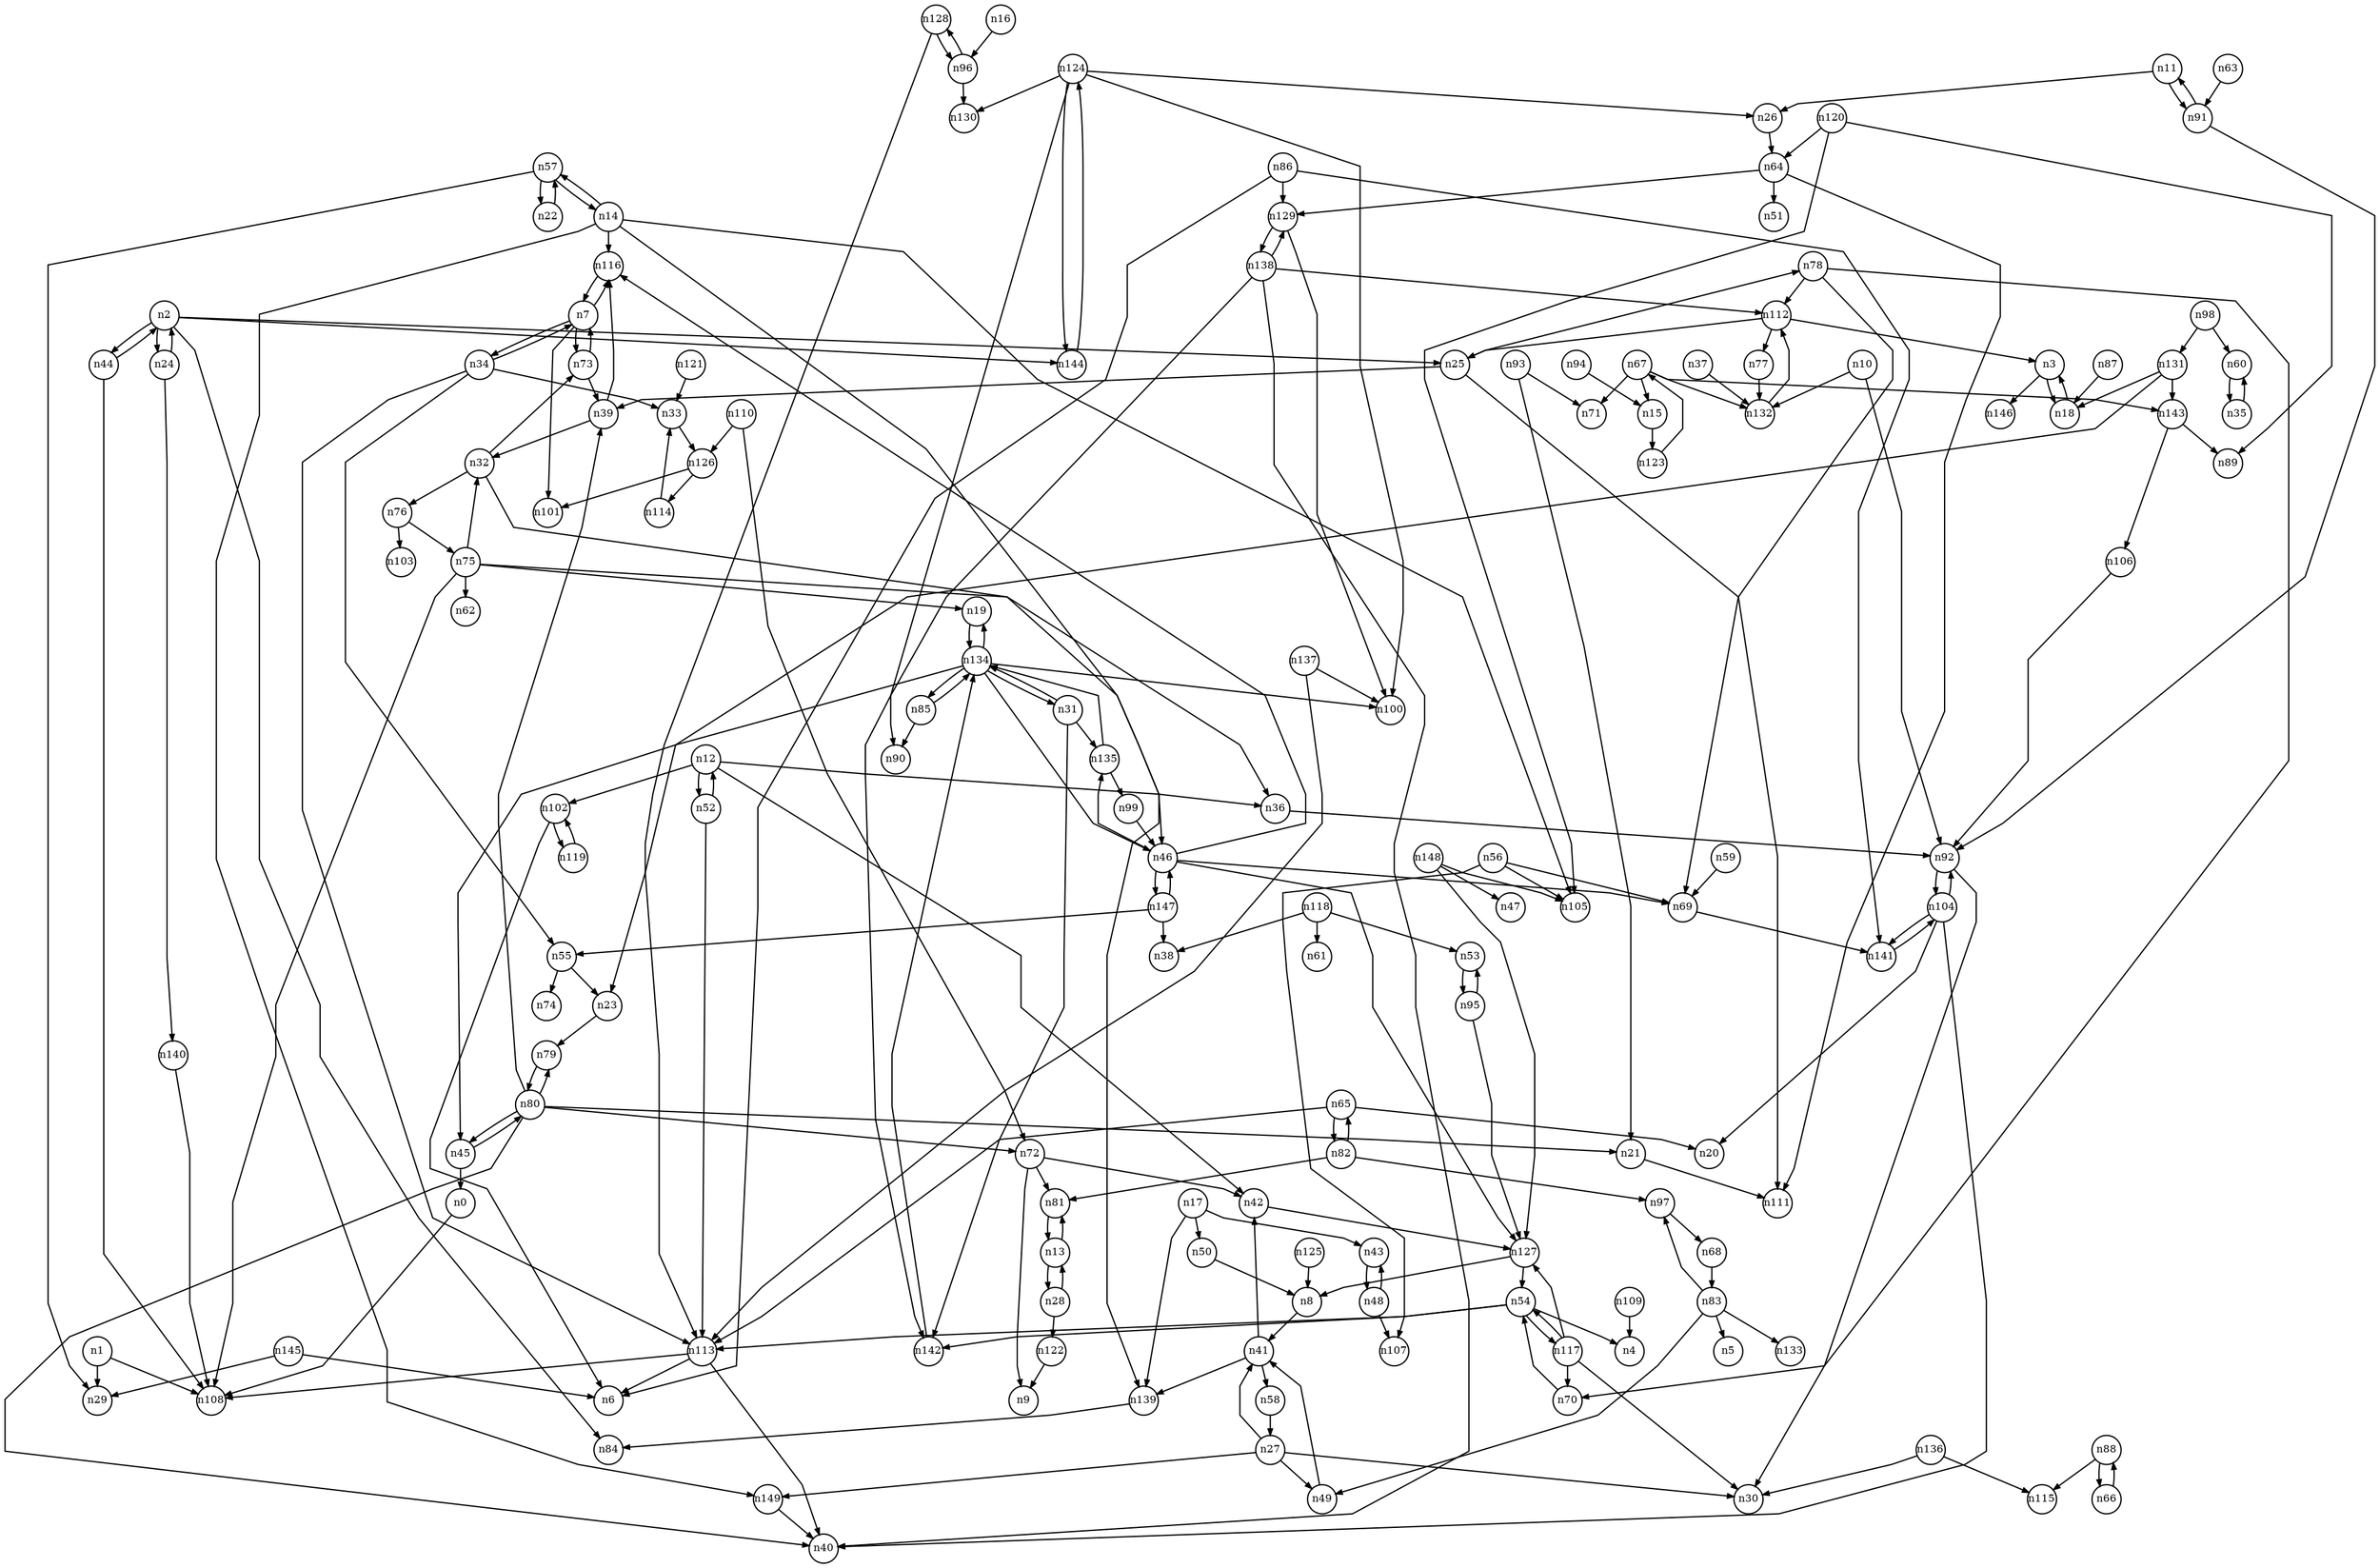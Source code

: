 digraph G{
splines=polyline;
ranksep=0.22;
nodesep=0.22;
nodesize=0.32;
fontsize=8
edge [arrowsize=0.5]
node [fontsize=8 shape=circle width=0.32 fixedsize=shape];

n0 -> n108
n1 -> n29
n1 -> n108
n24 -> n140
n24 -> n2
n2 -> n24
n2 -> n25
n2 -> n44
n2 -> n84
n2 -> n144
n25 -> n39
n25 -> n111
n25 -> n78
n44 -> n108
n44 -> n2
n144 -> n124
n18 -> n3
n3 -> n18
n3 -> n146
n73 -> n39
n73 -> n7
n7 -> n73
n7 -> n101
n7 -> n116
n7 -> n34
n116 -> n7
n92 -> n30
n92 -> n104
n10 -> n92
n10 -> n132
n132 -> n112
n26 -> n64
n11 -> n26
n11 -> n91
n91 -> n92
n91 -> n11
n36 -> n92
n12 -> n36
n12 -> n42
n12 -> n52
n12 -> n102
n42 -> n127
n52 -> n113
n52 -> n12
n102 -> n6
n102 -> n119
n28 -> n122
n28 -> n13
n13 -> n28
n13 -> n81
n81 -> n13
n14 -> n105
n14 -> n116
n14 -> n139
n14 -> n149
n14 -> n57
n139 -> n84
n149 -> n40
n123 -> n67
n15 -> n123
n96 -> n128
n96 -> n130
n16 -> n96
n43 -> n48
n17 -> n43
n17 -> n50
n17 -> n139
n50 -> n8
n21 -> n111
n79 -> n80
n23 -> n79
n140 -> n108
n39 -> n116
n39 -> n32
n64 -> n51
n64 -> n111
n64 -> n129
n27 -> n30
n27 -> n49
n27 -> n149
n27 -> n41
n49 -> n41
n122 -> n9
n135 -> n99
n135 -> n134
n31 -> n135
n31 -> n142
n31 -> n134
n142 -> n134
n46 -> n69
n46 -> n116
n46 -> n127
n46 -> n135
n46 -> n147
n32 -> n46
n32 -> n73
n32 -> n76
n76 -> n103
n76 -> n75
n126 -> n101
n126 -> n114
n33 -> n126
n34 -> n7
n34 -> n33
n34 -> n55
n34 -> n113
n55 -> n23
n55 -> n74
n113 -> n6
n113 -> n40
n113 -> n108
n60 -> n35
n35 -> n60
n37 -> n132
n41 -> n42
n41 -> n58
n41 -> n139
n58 -> n27
n127 -> n8
n127 -> n54
n45 -> n0
n45 -> n80
n80 -> n21
n80 -> n39
n80 -> n40
n80 -> n72
n80 -> n79
n80 -> n45
n69 -> n141
n48 -> n43
n48 -> n107
n8 -> n41
n54 -> n4
n54 -> n113
n54 -> n117
n54 -> n142
n117 -> n30
n117 -> n70
n117 -> n127
n117 -> n54
n56 -> n69
n56 -> n105
n56 -> n107
n57 -> n14
n57 -> n22
n57 -> n29
n22 -> n57
n59 -> n69
n63 -> n91
n129 -> n100
n129 -> n138
n65 -> n20
n65 -> n113
n65 -> n82
n88 -> n115
n88 -> n66
n66 -> n88
n67 -> n15
n67 -> n71
n67 -> n132
n67 -> n143
n143 -> n89
n143 -> n106
n83 -> n5
n83 -> n49
n83 -> n97
n83 -> n133
n68 -> n83
n141 -> n104
n72 -> n9
n72 -> n42
n72 -> n81
n19 -> n134
n75 -> n19
n75 -> n32
n75 -> n36
n75 -> n62
n75 -> n108
n77 -> n132
n78 -> n69
n78 -> n70
n78 -> n112
n70 -> n54
n112 -> n3
n112 -> n25
n112 -> n77
n82 -> n65
n82 -> n81
n82 -> n97
n97 -> n68
n85 -> n90
n85 -> n134
n86 -> n6
n86 -> n129
n86 -> n141
n87 -> n18
n93 -> n21
n93 -> n71
n94 -> n15
n53 -> n95
n95 -> n53
n95 -> n127
n128 -> n113
n128 -> n96
n98 -> n60
n98 -> n131
n131 -> n18
n131 -> n23
n131 -> n143
n104 -> n20
n104 -> n40
n104 -> n92
n104 -> n141
n106 -> n92
n109 -> n4
n110 -> n72
n110 -> n126
n114 -> n33
n118 -> n38
n118 -> n53
n118 -> n61
n119 -> n102
n120 -> n64
n120 -> n89
n120 -> n105
n121 -> n33
n124 -> n26
n124 -> n90
n124 -> n100
n124 -> n130
n124 -> n144
n125 -> n8
n134 -> n19
n134 -> n31
n134 -> n45
n134 -> n46
n134 -> n85
n134 -> n100
n99 -> n46
n136 -> n30
n136 -> n115
n137 -> n100
n137 -> n113
n138 -> n40
n138 -> n112
n138 -> n129
n138 -> n142
n145 -> n6
n145 -> n29
n147 -> n38
n147 -> n46
n147 -> n55
n148 -> n47
n148 -> n105
n148 -> n127
}

